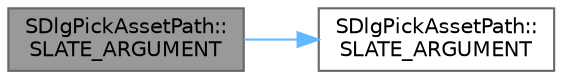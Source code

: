 digraph "SDlgPickAssetPath::SLATE_ARGUMENT"
{
 // INTERACTIVE_SVG=YES
 // LATEX_PDF_SIZE
  bgcolor="transparent";
  edge [fontname=Helvetica,fontsize=10,labelfontname=Helvetica,labelfontsize=10];
  node [fontname=Helvetica,fontsize=10,shape=box,height=0.2,width=0.4];
  rankdir="LR";
  Node1 [id="Node000001",label="SDlgPickAssetPath::\lSLATE_ARGUMENT",height=0.2,width=0.4,color="gray40", fillcolor="grey60", style="filled", fontcolor="black",tooltip="If true, read only folders will be displayed."];
  Node1 -> Node2 [id="edge1_Node000001_Node000002",color="steelblue1",style="solid",tooltip=" "];
  Node2 [id="Node000002",label="SDlgPickAssetPath::\lSLATE_ARGUMENT",height=0.2,width=0.4,color="grey40", fillcolor="white", style="filled",URL="$dd/d62/classSDlgPickAssetPath.html#a3db7fa002a6d20714868a549dd8ea341",tooltip=" "];
}
